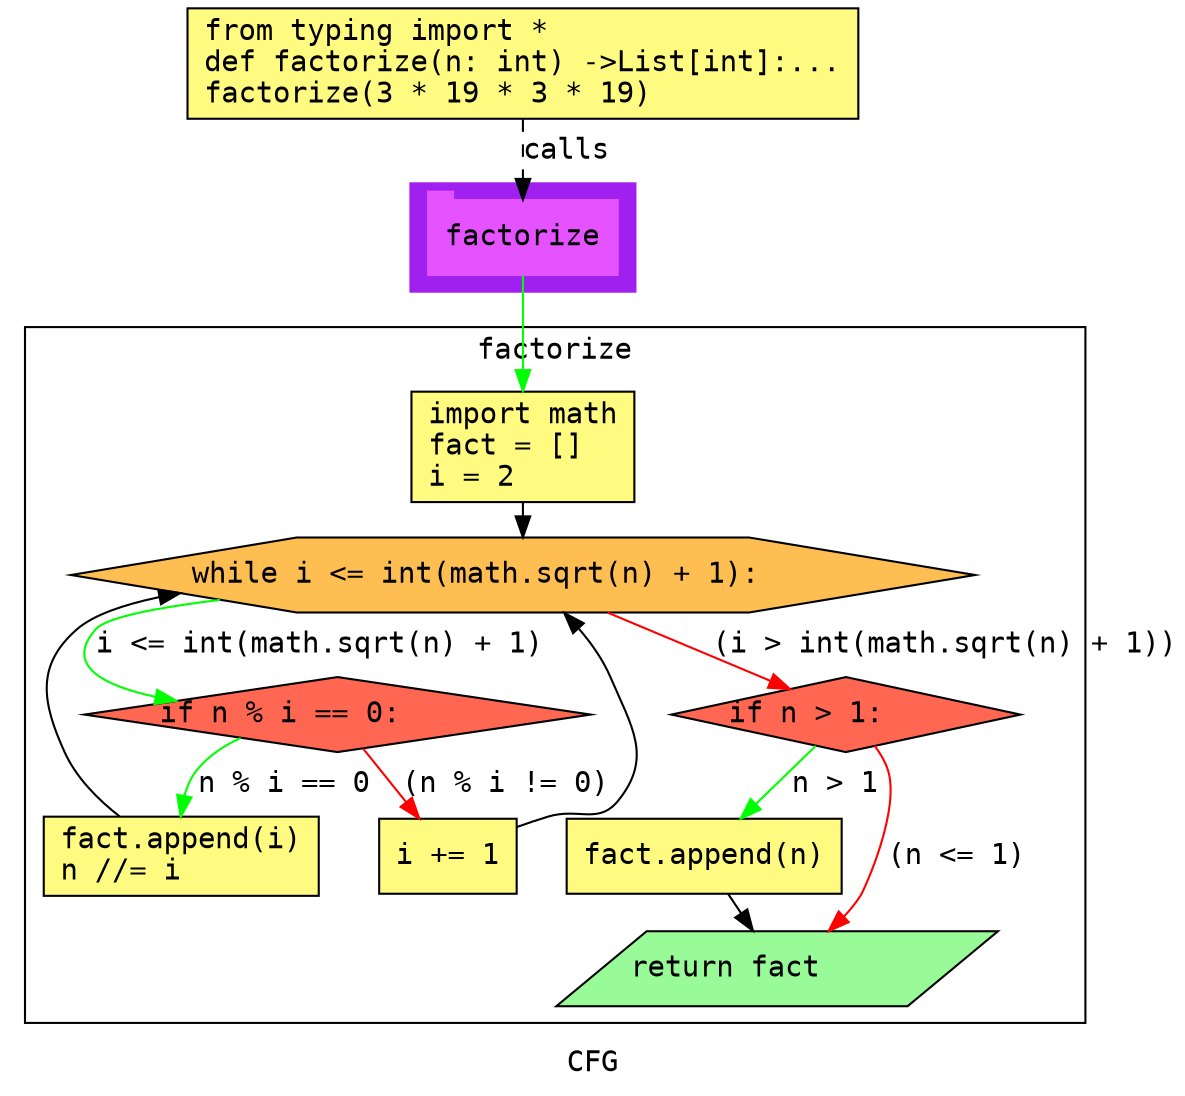 digraph cluster144CFG {
	graph [bb="0,0,560,518",
		compound=True,
		fontname="DejaVu Sans Mono",
		label=CFG,
		lheight=0.21,
		lp="280,11.5",
		lwidth=0.35,
		pack=False,
		rankdir=TB,
		ranksep=0.02
	];
	node [fontname="DejaVu Sans Mono",
		label="\N"
	];
	edge [fontname="DejaVu Sans Mono"];
	subgraph cluster_1 {
		graph [bb="193,382,301,434",
			color=purple,
			compound=true,
			fontname="DejaVu Sans Mono",
			label="",
			rankdir=TB,
			ranksep=0.02,
			shape=tab,
			style=filled
		];
		node [fontname="DejaVu Sans Mono"];
		edge [fontname="DejaVu Sans Mono"];
		16	[color="#E552FF",
			height=0.5,
			label=factorize,
			linenum="[19]",
			pos="247,408",
			shape=tab,
			style=filled,
			width=1.2639];
	}
	subgraph cluster4factorize {
		graph [bb="8,31,517,365",
			compound=True,
			fontname="DejaVu Sans Mono",
			label=factorize,
			lheight=0.21,
			lp="262.5,353.5",
			lwidth=1.04,
			pack=False,
			rankdir=TB,
			ranksep=0.02
		];
		node [fontname="DejaVu Sans Mono"];
		edge [fontname="DejaVu Sans Mono"];
		subgraph cluster_7 {
			graph [color=purple,
				compound=true,
				fontname="DejaVu Sans Mono",
				label="",
				rankdir=TB,
				ranksep=0.02,
				shape=tab,
				style=filled
			];
			node [fontname="DejaVu Sans Mono"];
			edge [fontname="DejaVu Sans Mono"];
		}
		subgraph cluster_11 {
			graph [color=purple,
				compound=true,
				fontname="DejaVu Sans Mono",
				label="",
				rankdir=TB,
				ranksep=0.02,
				shape=tab,
				style=filled
			];
			node [fontname="DejaVu Sans Mono"];
			edge [fontname="DejaVu Sans Mono"];
		}
		3	[fillcolor="#FFFB81",
			height=0.73611,
			label="import math\lfact = []\li = 2\l",
			linenum="[5, 6, 7]",
			pos="247,307.5",
			shape=rectangle,
			style="filled,solid",
			width=1.4861];
		4	[fillcolor="#FFBE52",
			height=0.5,
			label="while i <= int(math.sqrt(n) + 1):\l",
			linenum="[8]",
			pos="247,246",
			shape=hexagon,
			style="filled,solid",
			width=6.0248];
		3 -> 4	[color=black,
			pos="e,247,264.14 247,280.92 247,278.71 247,276.46 247,274.23"];
		5	[fillcolor="#FF6752",
			height=0.5,
			label="if n % i == 0:\l",
			linenum="[9]",
			pos="157,179",
			shape=diamond,
			style="filled,solid",
			width=3.3702];
		4 -> 5	[color=green,
			label="i <= int(math.sqrt(n) + 1)",
			lp="149.5,212.5",
			pos="e,80.642,185.66 101.82,234.11 71.491,230.4 47.066,225.72 42,220 26.898,202.94 44.89,193.16 70.789,187.55"];
		6	[fillcolor="#FF6752",
			height=0.5,
			label="if n > 1:\l",
			linenum="[15]",
			pos="400,179",
			shape=diamond,
			style="filled,solid",
			width=2.3234];
		4 -> 6	[color=red,
			label="(i > int(math.sqrt(n) + 1))",
			lp="448.5,212.5",
			pos="e,373.07,191.44 287.2,227.92 310.9,217.85 340.67,205.21 363.66,195.44"];
		7	[fillcolor="#FFFB81",
			height=0.52778,
			label="fact.append(i)\ln //= i\l",
			linenum="[10, 11]",
			pos="83,111",
			shape=rectangle,
			style="filled,solid",
			width=1.8333];
		5 -> 7	[color=green,
			label="n % i == 0",
			lp="131.5,145.5",
			pos="e,82.258,130.41 110.38,167.88 102.63,164.32 95.383,159.5 90,153 87.019,149.4 85.098,145 83.892,140.43"];
		9	[fillcolor="#FFFB81",
			height=0.5,
			label="i += 1\l",
			linenum="[13]",
			pos="211,111",
			shape=rectangle,
			style="filled,solid",
			width=0.91667];
		5 -> 9	[color=red,
			label="(n % i != 0)",
			lp="238,145.5",
			pos="e,197.02,129.08 169.52,162.69 175.76,155.07 183.45,145.67 190.51,137.04"];
		7 -> 4	[color=black,
			pos="e,82.443,237.3 53.385,130.14 43.033,138.18 32.605,148.65 27,161 16.109,185 13.114,202.7 33,220 40.709,226.71 54.874,231.69 72.388,\
235.38"];
		9 -> 4	[color=black,
			pos="e,264.21,227.97 244.13,125.02 249.08,126.79 254.15,128.51 259,130 273.42,134.44 282.67,126.14 292,138 311.5,162.8 290.33,197.28 \
270.93,220.33"];
		11	[fillcolor="#FFFB81",
			height=0.5,
			label="fact.append(n)\l",
			linenum="[16]",
			pos="334,111",
			shape=rectangle,
			style="filled,solid",
			width=1.8333];
		6 -> 11	[color=green,
			label="n > 1",
			lp="395,145.5",
			pos="e,351.27,129.27 386,164 378,156 367.74,145.74 358.45,136.45"];
		12	[fillcolor="#98fb98",
			height=0.5,
			label="return fact\l",
			linenum="[17]",
			pos="371,57",
			shape=parallelogram,
			style="filled,solid",
			width=2.8323];
		6 -> 12	[color=red,
			label="(n <= 1)",
			lp="453.5,111",
			pos="e,394.65,75.129 413.89,163.94 416.39,160.61 418.64,156.88 420,153 426.21,135.28 412.38,97.664 409,92 406.97,88.591 404.48,85.332 \
401.76,82.277"];
		11 -> 12	[color=black,
			pos="e,358.73,75.243 346.12,92.973 348.26,89.952 350.55,86.747 352.82,83.55"];
	}
	1	[fillcolor="#FFFB81",
		height=0.73611,
		label="from typing import *\ldef factorize(n: int) ->List[int]:...\lfactorize(3 * 19 * 3 * 19)\l",
		linenum="[1]",
		pos="247,491.5",
		shape=rectangle,
		style="filled,solid",
		width=4.4722];
	1 -> 16	[label=calls,
		lp="268,449.5",
		pos="e,247,426.13 247,464.71 247,455.66 247,445.47 247,436.3",
		style=dashed];
	16 -> 3	[color=green,
		pos="e,247,334.34 247,389.84 247,377.39 247,360.1 247,344.65"];
}
